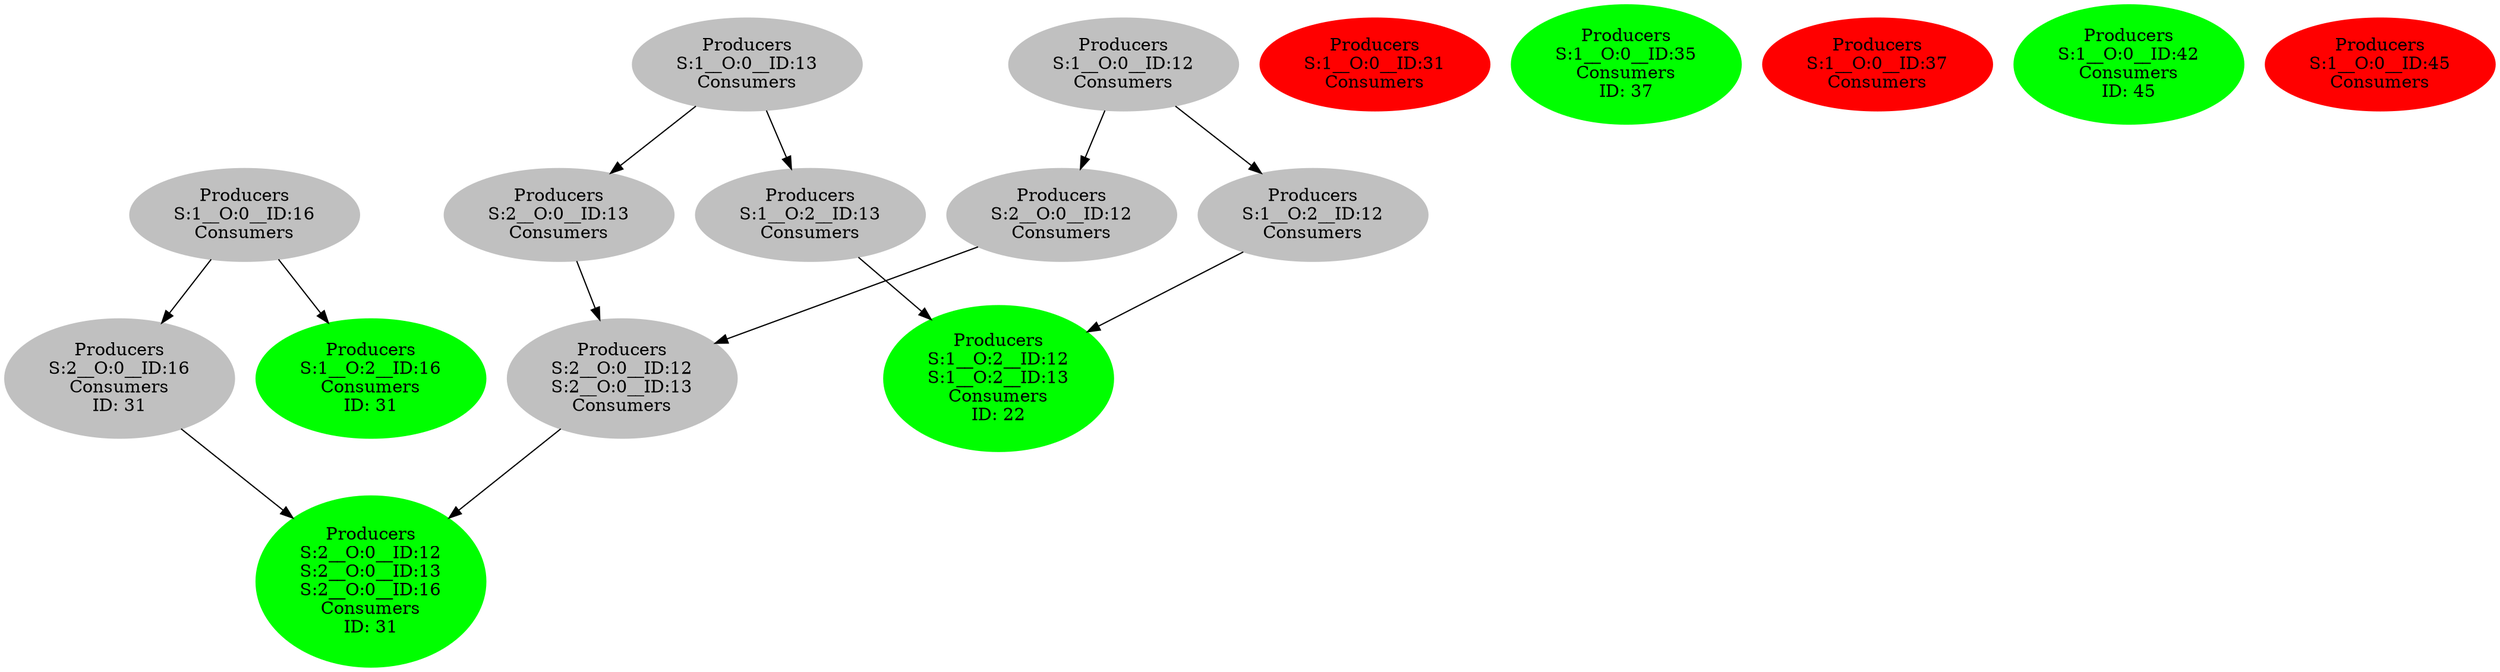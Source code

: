 strict digraph  {
0 [color=grey, label="Producers
S:1__O:0__ID:12
Consumers
", style=filled];
1 [color=grey, label="Producers
S:2__O:0__ID:12
Consumers
", style=filled];
2 [color=grey, label="Producers
S:2__O:0__ID:12
S:2__O:0__ID:13
Consumers
", style=filled];
3 [color=green, label="Producers
S:2__O:0__ID:12
S:2__O:0__ID:13
S:2__O:0__ID:16
Consumers
ID: 31", style=filled];
4 [color=grey, label="Producers
S:1__O:2__ID:12
Consumers
", style=filled];
5 [color=green, label="Producers
S:1__O:2__ID:12
S:1__O:2__ID:13
Consumers
ID: 22", style=filled];
6 [color=grey, label="Producers
S:1__O:0__ID:13
Consumers
", style=filled];
7 [color=grey, label="Producers
S:2__O:0__ID:13
Consumers
", style=filled];
8 [color=grey, label="Producers
S:1__O:2__ID:13
Consumers
", style=filled];
9 [color=grey, label="Producers
S:1__O:0__ID:16
Consumers
", style=filled];
10 [color=grey, label="Producers
S:2__O:0__ID:16
Consumers
ID: 31", style=filled];
11 [color=green, label="Producers
S:1__O:2__ID:16
Consumers
ID: 31", style=filled];
12 [color=red, label="Producers
S:1__O:0__ID:31
Consumers
", style=filled];
13 [color=green, label="Producers
S:1__O:0__ID:35
Consumers
ID: 37", style=filled];
14 [color=red, label="Producers
S:1__O:0__ID:37
Consumers
", style=filled];
15 [color=green, label="Producers
S:1__O:0__ID:42
Consumers
ID: 45", style=filled];
16 [color=red, label="Producers
S:1__O:0__ID:45
Consumers
", style=filled];
0 -> 1;
0 -> 4;
1 -> 2;
2 -> 3;
4 -> 5;
6 -> 7;
6 -> 8;
7 -> 2;
8 -> 5;
9 -> 10;
9 -> 11;
10 -> 3;
}
